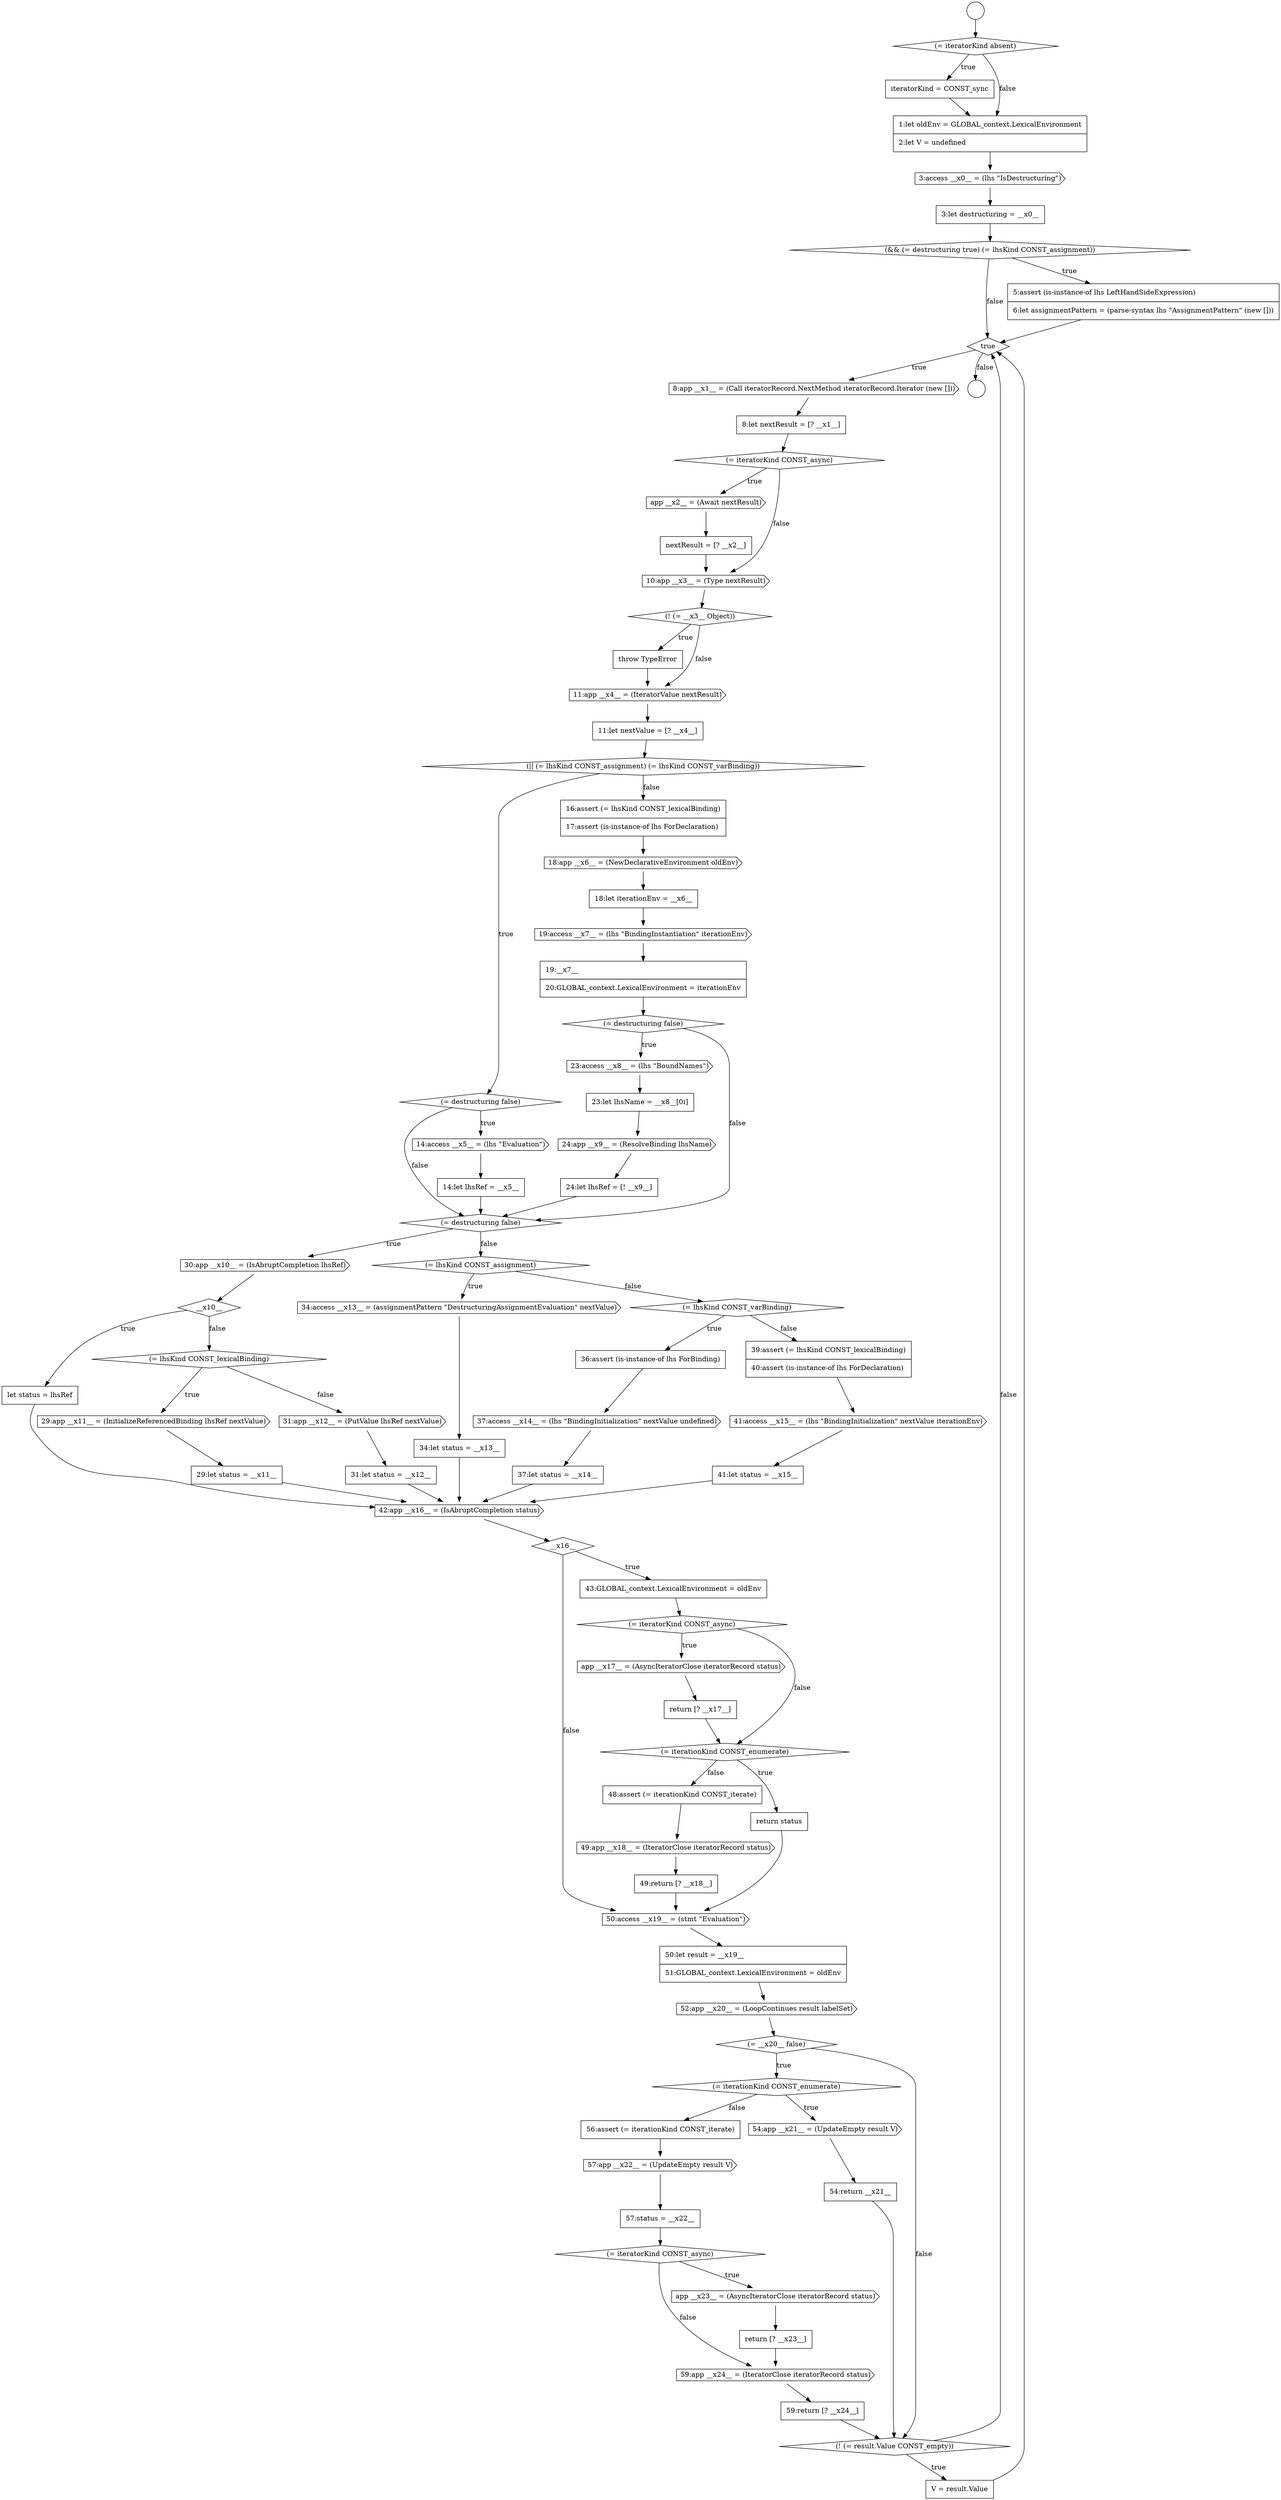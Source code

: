 digraph {
  node5 [shape=cds, label=<<font color="black">3:access __x0__ = (lhs &quot;IsDestructuring&quot;)</font>> color="black" fillcolor="white" style=filled]
  node65 [shape=none, margin=0, label=<<font color="black">
    <table border="0" cellborder="1" cellspacing="0" cellpadding="10">
      <tr><td align="left">50:let result = __x19__</td></tr>
      <tr><td align="left">51:GLOBAL_context.LexicalEnvironment = oldEnv</td></tr>
    </table>
  </font>> color="black" fillcolor="white" style=filled]
  node77 [shape=cds, label=<<font color="black">59:app __x24__ = (IteratorClose iteratorRecord status)</font>> color="black" fillcolor="white" style=filled]
  node66 [shape=cds, label=<<font color="black">52:app __x20__ = (LoopContinues result labelSet)</font>> color="black" fillcolor="white" style=filled]
  node69 [shape=cds, label=<<font color="black">54:app __x21__ = (UpdateEmpty result V)</font>> color="black" fillcolor="white" style=filled]
  node0 [shape=circle label=" " color="black" fillcolor="white" style=filled]
  node10 [shape=cds, label=<<font color="black">8:app __x1__ = (Call iteratorRecord.NextMethod iteratorRecord.Iterator (new []))</font>> color="black" fillcolor="white" style=filled]
  node56 [shape=diamond, label=<<font color="black">(= iteratorKind CONST_async)</font>> color="black" fillcolor="white" style=filled]
  node42 [shape=none, margin=0, label=<<font color="black">
    <table border="0" cellborder="1" cellspacing="0" cellpadding="10">
      <tr><td align="left">31:let status = __x12__</td></tr>
    </table>
  </font>> color="black" fillcolor="white" style=filled]
  node24 [shape=none, margin=0, label=<<font color="black">
    <table border="0" cellborder="1" cellspacing="0" cellpadding="10">
      <tr><td align="left">16:assert (= lhsKind CONST_lexicalBinding)</td></tr>
      <tr><td align="left">17:assert (is-instance-of lhs ForDeclaration)</td></tr>
    </table>
  </font>> color="black" fillcolor="white" style=filled]
  node37 [shape=none, margin=0, label=<<font color="black">
    <table border="0" cellborder="1" cellspacing="0" cellpadding="10">
      <tr><td align="left">let status = lhsRef</td></tr>
    </table>
  </font>> color="black" fillcolor="white" style=filled]
  node25 [shape=cds, label=<<font color="black">18:app __x6__ = (NewDeclarativeEnvironment oldEnv)</font>> color="black" fillcolor="white" style=filled]
  node52 [shape=none, margin=0, label=<<font color="black">
    <table border="0" cellborder="1" cellspacing="0" cellpadding="10">
      <tr><td align="left">41:let status = __x15__</td></tr>
    </table>
  </font>> color="black" fillcolor="white" style=filled]
  node14 [shape=none, margin=0, label=<<font color="black">
    <table border="0" cellborder="1" cellspacing="0" cellpadding="10">
      <tr><td align="left">nextResult = [? __x2__]</td></tr>
    </table>
  </font>> color="black" fillcolor="white" style=filled]
  node20 [shape=diamond, label=<<font color="black">(|| (= lhsKind CONST_assignment) (= lhsKind CONST_varBinding))</font>> color="black" fillcolor="white" style=filled]
  node46 [shape=diamond, label=<<font color="black">(= lhsKind CONST_varBinding)</font>> color="black" fillcolor="white" style=filled]
  node57 [shape=cds, label=<<font color="black">app __x17__ = (AsyncIteratorClose iteratorRecord status)</font>> color="black" fillcolor="white" style=filled]
  node78 [shape=none, margin=0, label=<<font color="black">
    <table border="0" cellborder="1" cellspacing="0" cellpadding="10">
      <tr><td align="left">59:return [? __x24__]</td></tr>
    </table>
  </font>> color="black" fillcolor="white" style=filled]
  node29 [shape=diamond, label=<<font color="black">(= destructuring false)</font>> color="black" fillcolor="white" style=filled]
  node61 [shape=none, margin=0, label=<<font color="black">
    <table border="0" cellborder="1" cellspacing="0" cellpadding="10">
      <tr><td align="left">48:assert (= iterationKind CONST_iterate)</td></tr>
    </table>
  </font>> color="black" fillcolor="white" style=filled]
  node1 [shape=circle label=" " color="black" fillcolor="white" style=filled]
  node74 [shape=diamond, label=<<font color="black">(= iteratorKind CONST_async)</font>> color="black" fillcolor="white" style=filled]
  node6 [shape=none, margin=0, label=<<font color="black">
    <table border="0" cellborder="1" cellspacing="0" cellpadding="10">
      <tr><td align="left">3:let destructuring = __x0__</td></tr>
    </table>
  </font>> color="black" fillcolor="white" style=filled]
  node60 [shape=none, margin=0, label=<<font color="black">
    <table border="0" cellborder="1" cellspacing="0" cellpadding="10">
      <tr><td align="left">return status</td></tr>
    </table>
  </font>> color="black" fillcolor="white" style=filled]
  node70 [shape=none, margin=0, label=<<font color="black">
    <table border="0" cellborder="1" cellspacing="0" cellpadding="10">
      <tr><td align="left">54:return __x21__</td></tr>
    </table>
  </font>> color="black" fillcolor="white" style=filled]
  node21 [shape=diamond, label=<<font color="black">(= destructuring false)</font>> color="black" fillcolor="white" style=filled]
  node33 [shape=none, margin=0, label=<<font color="black">
    <table border="0" cellborder="1" cellspacing="0" cellpadding="10">
      <tr><td align="left">24:let lhsRef = [! __x9__]</td></tr>
    </table>
  </font>> color="black" fillcolor="white" style=filled]
  node28 [shape=none, margin=0, label=<<font color="black">
    <table border="0" cellborder="1" cellspacing="0" cellpadding="10">
      <tr><td align="left">19:__x7__</td></tr>
      <tr><td align="left">20:GLOBAL_context.LexicalEnvironment = iterationEnv</td></tr>
    </table>
  </font>> color="black" fillcolor="white" style=filled]
  node38 [shape=diamond, label=<<font color="black">(= lhsKind CONST_lexicalBinding)</font>> color="black" fillcolor="white" style=filled]
  node9 [shape=diamond, label=<<font color="black">true</font>> color="black" fillcolor="white" style=filled]
  node53 [shape=cds, label=<<font color="black">42:app __x16__ = (IsAbruptCompletion status)</font>> color="black" fillcolor="white" style=filled]
  node13 [shape=cds, label=<<font color="black">app __x2__ = (Await nextResult)</font>> color="black" fillcolor="white" style=filled]
  node41 [shape=cds, label=<<font color="black">31:app __x12__ = (PutValue lhsRef nextValue)</font>> color="black" fillcolor="white" style=filled]
  node73 [shape=none, margin=0, label=<<font color="black">
    <table border="0" cellborder="1" cellspacing="0" cellpadding="10">
      <tr><td align="left">57:status = __x22__</td></tr>
    </table>
  </font>> color="black" fillcolor="white" style=filled]
  node2 [shape=diamond, label=<<font color="black">(= iteratorKind absent)</font>> color="black" fillcolor="white" style=filled]
  node45 [shape=none, margin=0, label=<<font color="black">
    <table border="0" cellborder="1" cellspacing="0" cellpadding="10">
      <tr><td align="left">34:let status = __x13__</td></tr>
    </table>
  </font>> color="black" fillcolor="white" style=filled]
  node64 [shape=cds, label=<<font color="black">50:access __x19__ = (stmt &quot;Evaluation&quot;)</font>> color="black" fillcolor="white" style=filled]
  node17 [shape=none, margin=0, label=<<font color="black">
    <table border="0" cellborder="1" cellspacing="0" cellpadding="10">
      <tr><td align="left">throw TypeError</td></tr>
    </table>
  </font>> color="black" fillcolor="white" style=filled]
  node32 [shape=cds, label=<<font color="black">24:app __x9__ = (ResolveBinding lhsName)</font>> color="black" fillcolor="white" style=filled]
  node34 [shape=diamond, label=<<font color="black">(= destructuring false)</font>> color="black" fillcolor="white" style=filled]
  node22 [shape=cds, label=<<font color="black">14:access __x5__ = (lhs &quot;Evaluation&quot;)</font>> color="black" fillcolor="white" style=filled]
  node44 [shape=cds, label=<<font color="black">34:access __x13__ = (assignmentPattern &quot;DestructuringAssignmentEvaluation&quot; nextValue)</font>> color="black" fillcolor="white" style=filled]
  node59 [shape=diamond, label=<<font color="black">(= iterationKind CONST_enumerate)</font>> color="black" fillcolor="white" style=filled]
  node27 [shape=cds, label=<<font color="black">19:access __x7__ = (lhs &quot;BindingInstantiation&quot; iterationEnv)</font>> color="black" fillcolor="white" style=filled]
  node71 [shape=none, margin=0, label=<<font color="black">
    <table border="0" cellborder="1" cellspacing="0" cellpadding="10">
      <tr><td align="left">56:assert (= iterationKind CONST_iterate)</td></tr>
    </table>
  </font>> color="black" fillcolor="white" style=filled]
  node12 [shape=diamond, label=<<font color="black">(= iteratorKind CONST_async)</font>> color="black" fillcolor="white" style=filled]
  node54 [shape=diamond, label=<<font color="black">__x16__</font>> color="black" fillcolor="white" style=filled]
  node49 [shape=none, margin=0, label=<<font color="black">
    <table border="0" cellborder="1" cellspacing="0" cellpadding="10">
      <tr><td align="left">37:let status = __x14__</td></tr>
    </table>
  </font>> color="black" fillcolor="white" style=filled]
  node76 [shape=none, margin=0, label=<<font color="black">
    <table border="0" cellborder="1" cellspacing="0" cellpadding="10">
      <tr><td align="left">return [? __x23__]</td></tr>
    </table>
  </font>> color="black" fillcolor="white" style=filled]
  node7 [shape=diamond, label=<<font color="black">(&amp;&amp; (= destructuring true) (= lhsKind CONST_assignment))</font>> color="black" fillcolor="white" style=filled]
  node39 [shape=cds, label=<<font color="black">29:app __x11__ = (InitializeReferencedBinding lhsRef nextValue)</font>> color="black" fillcolor="white" style=filled]
  node3 [shape=none, margin=0, label=<<font color="black">
    <table border="0" cellborder="1" cellspacing="0" cellpadding="10">
      <tr><td align="left">iteratorKind = CONST_sync</td></tr>
    </table>
  </font>> color="black" fillcolor="white" style=filled]
  node80 [shape=none, margin=0, label=<<font color="black">
    <table border="0" cellborder="1" cellspacing="0" cellpadding="10">
      <tr><td align="left">V = result.Value</td></tr>
    </table>
  </font>> color="black" fillcolor="white" style=filled]
  node35 [shape=cds, label=<<font color="black">30:app __x10__ = (IsAbruptCompletion lhsRef)</font>> color="black" fillcolor="white" style=filled]
  node48 [shape=cds, label=<<font color="black">37:access __x14__ = (lhs &quot;BindingInitialization&quot; nextValue undefined)</font>> color="black" fillcolor="white" style=filled]
  node63 [shape=none, margin=0, label=<<font color="black">
    <table border="0" cellborder="1" cellspacing="0" cellpadding="10">
      <tr><td align="left">49:return [? __x18__]</td></tr>
    </table>
  </font>> color="black" fillcolor="white" style=filled]
  node18 [shape=cds, label=<<font color="black">11:app __x4__ = (IteratorValue nextResult)</font>> color="black" fillcolor="white" style=filled]
  node50 [shape=none, margin=0, label=<<font color="black">
    <table border="0" cellborder="1" cellspacing="0" cellpadding="10">
      <tr><td align="left">39:assert (= lhsKind CONST_lexicalBinding)</td></tr>
      <tr><td align="left">40:assert (is-instance-of lhs ForDeclaration)</td></tr>
    </table>
  </font>> color="black" fillcolor="white" style=filled]
  node67 [shape=diamond, label=<<font color="black">(= __x20__ false)</font>> color="black" fillcolor="white" style=filled]
  node16 [shape=diamond, label=<<font color="black">(! (= __x3__ Object))</font>> color="black" fillcolor="white" style=filled]
  node31 [shape=none, margin=0, label=<<font color="black">
    <table border="0" cellborder="1" cellspacing="0" cellpadding="10">
      <tr><td align="left">23:let lhsName = __x8__[0i]</td></tr>
    </table>
  </font>> color="black" fillcolor="white" style=filled]
  node11 [shape=none, margin=0, label=<<font color="black">
    <table border="0" cellborder="1" cellspacing="0" cellpadding="10">
      <tr><td align="left">8:let nextResult = [? __x1__]</td></tr>
    </table>
  </font>> color="black" fillcolor="white" style=filled]
  node72 [shape=cds, label=<<font color="black">57:app __x22__ = (UpdateEmpty result V)</font>> color="black" fillcolor="white" style=filled]
  node43 [shape=diamond, label=<<font color="black">(= lhsKind CONST_assignment)</font>> color="black" fillcolor="white" style=filled]
  node40 [shape=none, margin=0, label=<<font color="black">
    <table border="0" cellborder="1" cellspacing="0" cellpadding="10">
      <tr><td align="left">29:let status = __x11__</td></tr>
    </table>
  </font>> color="black" fillcolor="white" style=filled]
  node26 [shape=none, margin=0, label=<<font color="black">
    <table border="0" cellborder="1" cellspacing="0" cellpadding="10">
      <tr><td align="left">18:let iterationEnv = __x6__</td></tr>
    </table>
  </font>> color="black" fillcolor="white" style=filled]
  node55 [shape=none, margin=0, label=<<font color="black">
    <table border="0" cellborder="1" cellspacing="0" cellpadding="10">
      <tr><td align="left">43:GLOBAL_context.LexicalEnvironment = oldEnv</td></tr>
    </table>
  </font>> color="black" fillcolor="white" style=filled]
  node23 [shape=none, margin=0, label=<<font color="black">
    <table border="0" cellborder="1" cellspacing="0" cellpadding="10">
      <tr><td align="left">14:let lhsRef = __x5__</td></tr>
    </table>
  </font>> color="black" fillcolor="white" style=filled]
  node8 [shape=none, margin=0, label=<<font color="black">
    <table border="0" cellborder="1" cellspacing="0" cellpadding="10">
      <tr><td align="left">5:assert (is-instance-of lhs LeftHandSideExpression)</td></tr>
      <tr><td align="left">6:let assignmentPattern = (parse-syntax lhs &quot;AssignmentPattern&quot; (new []))</td></tr>
    </table>
  </font>> color="black" fillcolor="white" style=filled]
  node75 [shape=cds, label=<<font color="black">app __x23__ = (AsyncIteratorClose iteratorRecord status)</font>> color="black" fillcolor="white" style=filled]
  node58 [shape=none, margin=0, label=<<font color="black">
    <table border="0" cellborder="1" cellspacing="0" cellpadding="10">
      <tr><td align="left">return [? __x17__]</td></tr>
    </table>
  </font>> color="black" fillcolor="white" style=filled]
  node36 [shape=diamond, label=<<font color="black">__x10__</font>> color="black" fillcolor="white" style=filled]
  node30 [shape=cds, label=<<font color="black">23:access __x8__ = (lhs &quot;BoundNames&quot;)</font>> color="black" fillcolor="white" style=filled]
  node51 [shape=cds, label=<<font color="black">41:access __x15__ = (lhs &quot;BindingInitialization&quot; nextValue iterationEnv)</font>> color="black" fillcolor="white" style=filled]
  node19 [shape=none, margin=0, label=<<font color="black">
    <table border="0" cellborder="1" cellspacing="0" cellpadding="10">
      <tr><td align="left">11:let nextValue = [? __x4__]</td></tr>
    </table>
  </font>> color="black" fillcolor="white" style=filled]
  node4 [shape=none, margin=0, label=<<font color="black">
    <table border="0" cellborder="1" cellspacing="0" cellpadding="10">
      <tr><td align="left">1:let oldEnv = GLOBAL_context.LexicalEnvironment</td></tr>
      <tr><td align="left">2:let V = undefined</td></tr>
    </table>
  </font>> color="black" fillcolor="white" style=filled]
  node79 [shape=diamond, label=<<font color="black">(! (= result.Value CONST_empty))</font>> color="black" fillcolor="white" style=filled]
  node47 [shape=none, margin=0, label=<<font color="black">
    <table border="0" cellborder="1" cellspacing="0" cellpadding="10">
      <tr><td align="left">36:assert (is-instance-of lhs ForBinding)</td></tr>
    </table>
  </font>> color="black" fillcolor="white" style=filled]
  node15 [shape=cds, label=<<font color="black">10:app __x3__ = (Type nextResult)</font>> color="black" fillcolor="white" style=filled]
  node68 [shape=diamond, label=<<font color="black">(= iterationKind CONST_enumerate)</font>> color="black" fillcolor="white" style=filled]
  node62 [shape=cds, label=<<font color="black">49:app __x18__ = (IteratorClose iteratorRecord status)</font>> color="black" fillcolor="white" style=filled]
  node71 -> node72 [ color="black"]
  node7 -> node8 [label=<<font color="black">true</font>> color="black"]
  node7 -> node9 [label=<<font color="black">false</font>> color="black"]
  node0 -> node2 [ color="black"]
  node24 -> node25 [ color="black"]
  node58 -> node59 [ color="black"]
  node5 -> node6 [ color="black"]
  node53 -> node54 [ color="black"]
  node3 -> node4 [ color="black"]
  node63 -> node64 [ color="black"]
  node61 -> node62 [ color="black"]
  node28 -> node29 [ color="black"]
  node64 -> node65 [ color="black"]
  node39 -> node40 [ color="black"]
  node9 -> node10 [label=<<font color="black">true</font>> color="black"]
  node9 -> node1 [label=<<font color="black">false</font>> color="black"]
  node18 -> node19 [ color="black"]
  node66 -> node67 [ color="black"]
  node29 -> node30 [label=<<font color="black">true</font>> color="black"]
  node29 -> node34 [label=<<font color="black">false</font>> color="black"]
  node74 -> node75 [label=<<font color="black">true</font>> color="black"]
  node74 -> node77 [label=<<font color="black">false</font>> color="black"]
  node40 -> node53 [ color="black"]
  node36 -> node37 [label=<<font color="black">true</font>> color="black"]
  node36 -> node38 [label=<<font color="black">false</font>> color="black"]
  node42 -> node53 [ color="black"]
  node62 -> node63 [ color="black"]
  node15 -> node16 [ color="black"]
  node55 -> node56 [ color="black"]
  node49 -> node53 [ color="black"]
  node11 -> node12 [ color="black"]
  node37 -> node53 [ color="black"]
  node19 -> node20 [ color="black"]
  node59 -> node60 [label=<<font color="black">true</font>> color="black"]
  node59 -> node61 [label=<<font color="black">false</font>> color="black"]
  node13 -> node14 [ color="black"]
  node67 -> node68 [label=<<font color="black">true</font>> color="black"]
  node67 -> node79 [label=<<font color="black">false</font>> color="black"]
  node35 -> node36 [ color="black"]
  node57 -> node58 [ color="black"]
  node80 -> node9 [ color="black"]
  node75 -> node76 [ color="black"]
  node52 -> node53 [ color="black"]
  node2 -> node3 [label=<<font color="black">true</font>> color="black"]
  node2 -> node4 [label=<<font color="black">false</font>> color="black"]
  node22 -> node23 [ color="black"]
  node6 -> node7 [ color="black"]
  node76 -> node77 [ color="black"]
  node60 -> node64 [ color="black"]
  node79 -> node80 [label=<<font color="black">true</font>> color="black"]
  node79 -> node9 [label=<<font color="black">false</font>> color="black"]
  node12 -> node13 [label=<<font color="black">true</font>> color="black"]
  node12 -> node15 [label=<<font color="black">false</font>> color="black"]
  node44 -> node45 [ color="black"]
  node27 -> node28 [ color="black"]
  node20 -> node21 [label=<<font color="black">true</font>> color="black"]
  node20 -> node24 [label=<<font color="black">false</font>> color="black"]
  node14 -> node15 [ color="black"]
  node31 -> node32 [ color="black"]
  node68 -> node69 [label=<<font color="black">true</font>> color="black"]
  node68 -> node71 [label=<<font color="black">false</font>> color="black"]
  node30 -> node31 [ color="black"]
  node38 -> node39 [label=<<font color="black">true</font>> color="black"]
  node38 -> node41 [label=<<font color="black">false</font>> color="black"]
  node77 -> node78 [ color="black"]
  node26 -> node27 [ color="black"]
  node45 -> node53 [ color="black"]
  node72 -> node73 [ color="black"]
  node78 -> node79 [ color="black"]
  node10 -> node11 [ color="black"]
  node16 -> node17 [label=<<font color="black">true</font>> color="black"]
  node16 -> node18 [label=<<font color="black">false</font>> color="black"]
  node47 -> node48 [ color="black"]
  node50 -> node51 [ color="black"]
  node4 -> node5 [ color="black"]
  node51 -> node52 [ color="black"]
  node25 -> node26 [ color="black"]
  node8 -> node9 [ color="black"]
  node46 -> node47 [label=<<font color="black">true</font>> color="black"]
  node46 -> node50 [label=<<font color="black">false</font>> color="black"]
  node73 -> node74 [ color="black"]
  node69 -> node70 [ color="black"]
  node23 -> node34 [ color="black"]
  node43 -> node44 [label=<<font color="black">true</font>> color="black"]
  node43 -> node46 [label=<<font color="black">false</font>> color="black"]
  node65 -> node66 [ color="black"]
  node48 -> node49 [ color="black"]
  node34 -> node35 [label=<<font color="black">true</font>> color="black"]
  node34 -> node43 [label=<<font color="black">false</font>> color="black"]
  node17 -> node18 [ color="black"]
  node32 -> node33 [ color="black"]
  node56 -> node57 [label=<<font color="black">true</font>> color="black"]
  node56 -> node59 [label=<<font color="black">false</font>> color="black"]
  node33 -> node34 [ color="black"]
  node54 -> node55 [label=<<font color="black">true</font>> color="black"]
  node54 -> node64 [label=<<font color="black">false</font>> color="black"]
  node70 -> node79 [ color="black"]
  node41 -> node42 [ color="black"]
  node21 -> node22 [label=<<font color="black">true</font>> color="black"]
  node21 -> node34 [label=<<font color="black">false</font>> color="black"]
}
